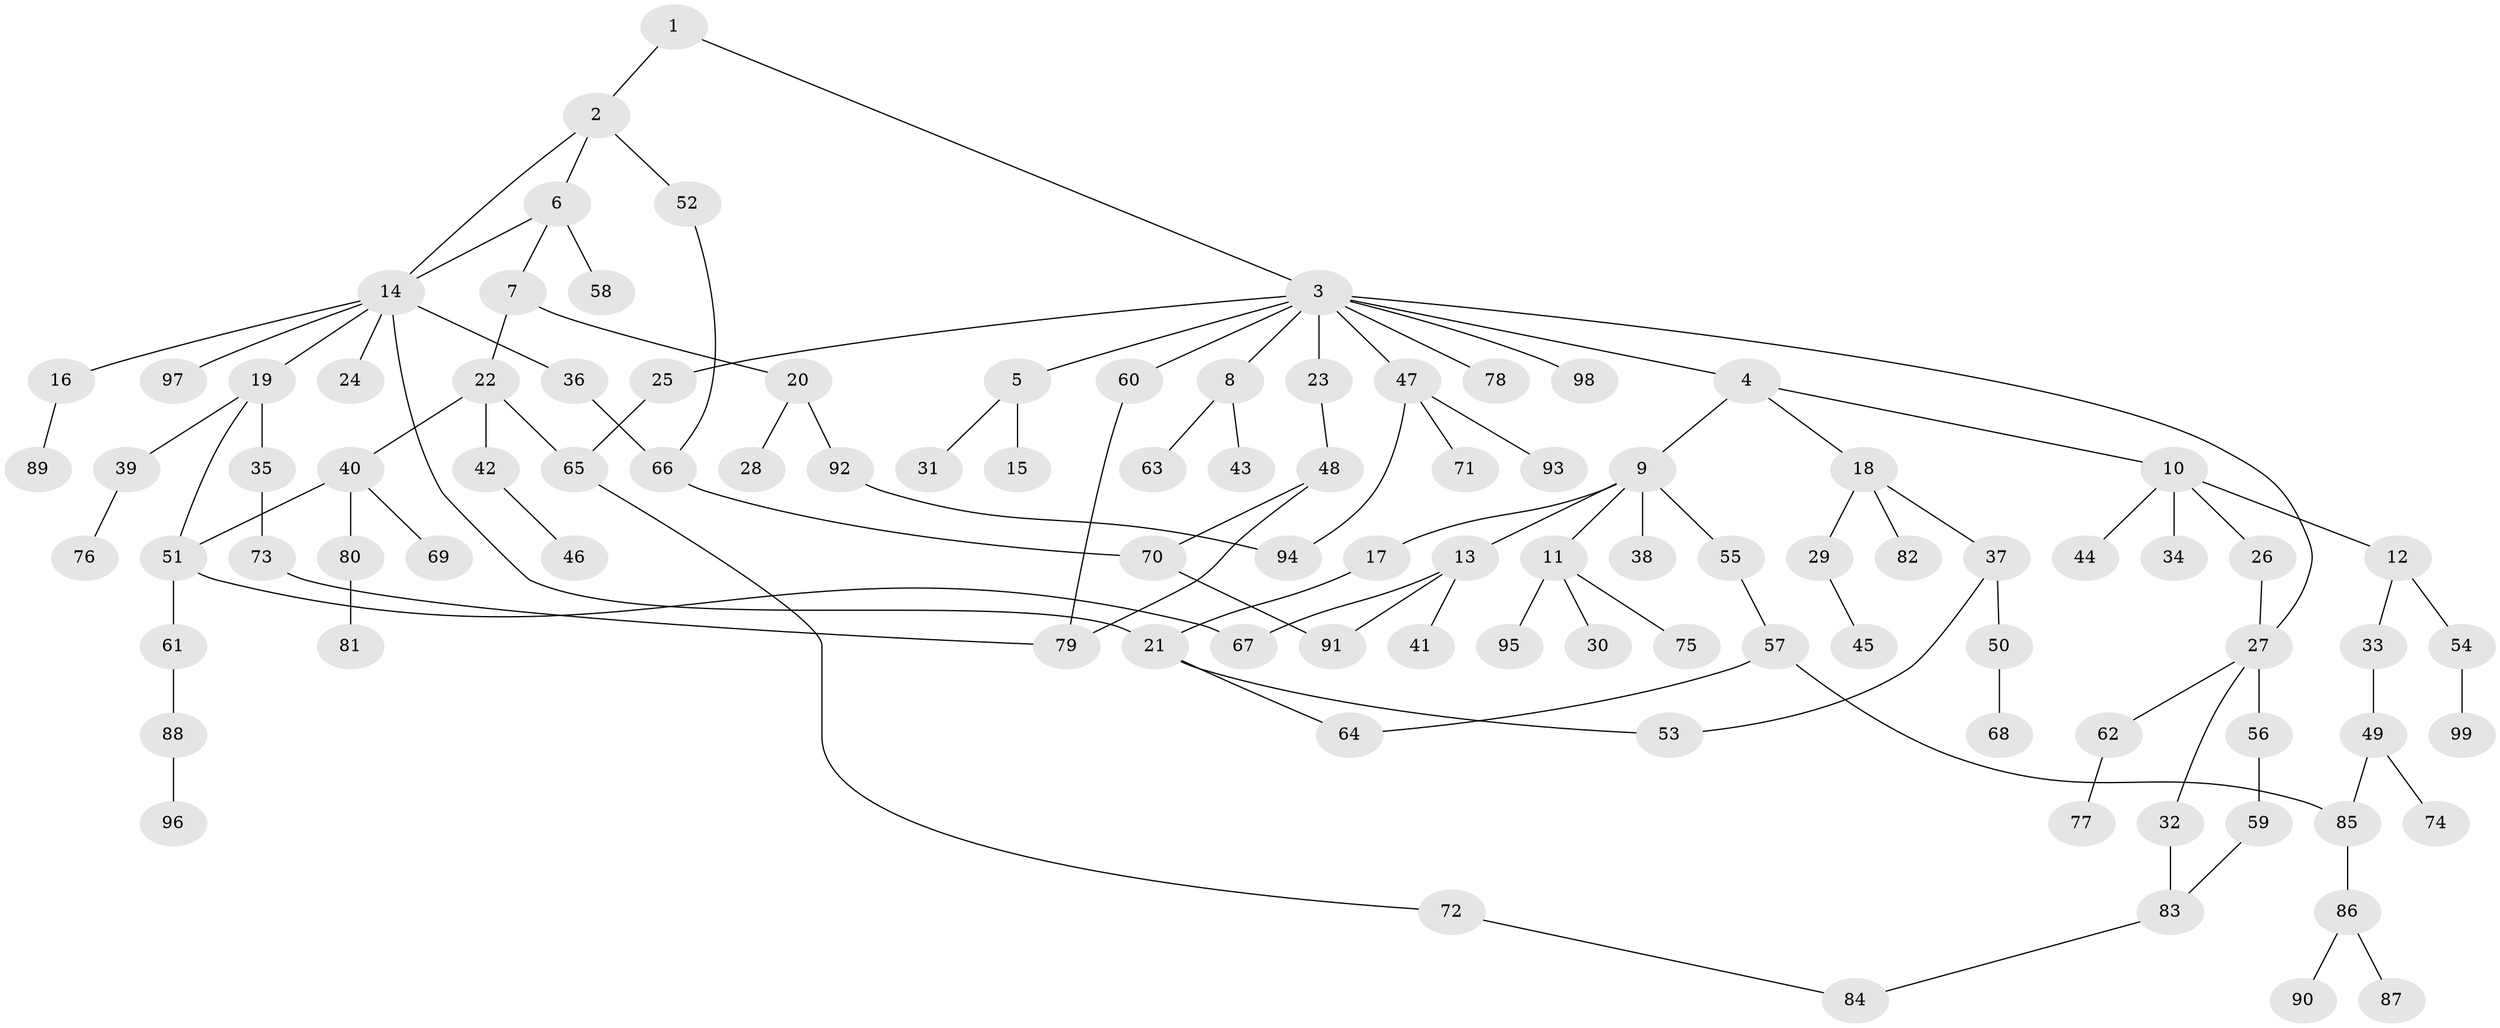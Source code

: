 // Generated by graph-tools (version 1.1) at 2025/42/03/09/25 04:42:25]
// undirected, 99 vertices, 115 edges
graph export_dot {
graph [start="1"]
  node [color=gray90,style=filled];
  1;
  2;
  3;
  4;
  5;
  6;
  7;
  8;
  9;
  10;
  11;
  12;
  13;
  14;
  15;
  16;
  17;
  18;
  19;
  20;
  21;
  22;
  23;
  24;
  25;
  26;
  27;
  28;
  29;
  30;
  31;
  32;
  33;
  34;
  35;
  36;
  37;
  38;
  39;
  40;
  41;
  42;
  43;
  44;
  45;
  46;
  47;
  48;
  49;
  50;
  51;
  52;
  53;
  54;
  55;
  56;
  57;
  58;
  59;
  60;
  61;
  62;
  63;
  64;
  65;
  66;
  67;
  68;
  69;
  70;
  71;
  72;
  73;
  74;
  75;
  76;
  77;
  78;
  79;
  80;
  81;
  82;
  83;
  84;
  85;
  86;
  87;
  88;
  89;
  90;
  91;
  92;
  93;
  94;
  95;
  96;
  97;
  98;
  99;
  1 -- 2;
  1 -- 3;
  2 -- 6;
  2 -- 52;
  2 -- 14;
  3 -- 4;
  3 -- 5;
  3 -- 8;
  3 -- 23;
  3 -- 25;
  3 -- 47;
  3 -- 60;
  3 -- 78;
  3 -- 98;
  3 -- 27;
  4 -- 9;
  4 -- 10;
  4 -- 18;
  5 -- 15;
  5 -- 31;
  6 -- 7;
  6 -- 14;
  6 -- 58;
  7 -- 20;
  7 -- 22;
  8 -- 43;
  8 -- 63;
  9 -- 11;
  9 -- 13;
  9 -- 17;
  9 -- 38;
  9 -- 55;
  10 -- 12;
  10 -- 26;
  10 -- 34;
  10 -- 44;
  11 -- 30;
  11 -- 75;
  11 -- 95;
  12 -- 33;
  12 -- 54;
  13 -- 41;
  13 -- 67;
  13 -- 91;
  14 -- 16;
  14 -- 19;
  14 -- 24;
  14 -- 36;
  14 -- 97;
  14 -- 21;
  16 -- 89;
  17 -- 21;
  18 -- 29;
  18 -- 37;
  18 -- 82;
  19 -- 35;
  19 -- 39;
  19 -- 51;
  20 -- 28;
  20 -- 92;
  21 -- 53;
  21 -- 64;
  22 -- 40;
  22 -- 42;
  22 -- 65;
  23 -- 48;
  25 -- 65;
  26 -- 27;
  27 -- 32;
  27 -- 56;
  27 -- 62;
  29 -- 45;
  32 -- 83;
  33 -- 49;
  35 -- 73;
  36 -- 66;
  37 -- 50;
  37 -- 53;
  39 -- 76;
  40 -- 51;
  40 -- 69;
  40 -- 80;
  42 -- 46;
  47 -- 71;
  47 -- 93;
  47 -- 94;
  48 -- 79;
  48 -- 70;
  49 -- 74;
  49 -- 85;
  50 -- 68;
  51 -- 61;
  51 -- 67;
  52 -- 66;
  54 -- 99;
  55 -- 57;
  56 -- 59;
  57 -- 64;
  57 -- 85;
  59 -- 83;
  60 -- 79;
  61 -- 88;
  62 -- 77;
  65 -- 72;
  66 -- 70;
  70 -- 91;
  72 -- 84;
  73 -- 79;
  80 -- 81;
  83 -- 84;
  85 -- 86;
  86 -- 87;
  86 -- 90;
  88 -- 96;
  92 -- 94;
}
